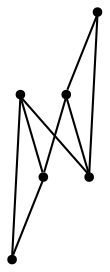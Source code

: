 graph {
  node [shape=point,comment="{\"directed\":false,\"doi\":\"10.1007/978-3-319-73915-1_15\",\"figure\":\"8 (1)\"}"]

  v0 [pos="1533.8965036684717,414.1331473226932"]
  v1 [pos="1510.5615256142898,437.4700649586514"]
  v2 [pos="1463.8862598730482,414.1331473226932"]
  v3 [pos="1487.223399933432,437.47006495865145"]
  v4 [pos="1533.8965036684717,437.47006495865145"]
  v5 [pos="1463.8862598730482,437.4700649586514"]

  v0 -- v1 [id="-1",pos="1533.8965036684717,414.1331473226932 1521.0049376006962,414.13330629178915 1510.5615574084986,424.57649490582696 1510.5615256142898,437.4700649586514"]
  v0 -- v2 [id="-2",pos="1533.8965036684717,414.1331473226932 1533.8944370448964,394.8054620804037 1518.2211638507172,379.12815239458615 1498.8930827609333,379.12815239458615 1479.5650016711495,379.12815239458615 1463.8874044645668,394.8054620804037 1463.8862598730482,414.1331473226932"]
  v5 -- v3 [id="-3",pos="1463.8862598730482,437.4700649586514 1487.223399933432,437.47006495865145 1487.223399933432,437.47006495865145 1487.223399933432,437.47006495865145"]
  v5 -- v2 [id="-7",pos="1463.8862598730482,437.4700649586514 1463.8862598730482,414.1331473226932 1463.8862598730482,414.1331473226932 1463.8862598730482,414.1331473226932"]
  v3 -- v2 [id="-8",pos="1487.223399933432,437.47006495865145 1487.2244809365327,424.57649490582696 1476.7770310856026,414.13330629178915 1463.8862598730482,414.1331473226932"]
  v4 -- v0 [id="-10",pos="1533.8965036684717,437.47006495865145 1533.8965036684717,414.1331473226932 1533.8965036684717,414.1331473226932 1533.8965036684717,414.1331473226932"]
  v3 -- v1 [id="-13",pos="1487.223399933432,437.47006495865145 1510.5615256142898,437.4700649586514 1510.5615256142898,437.4700649586514 1510.5615256142898,437.4700649586514"]
  v1 -- v4 [id="-14",pos="1510.5615256142898,437.4700649586514 1533.8965036684717,437.47006495865145 1533.8965036684717,437.47006495865145 1533.8965036684717,437.47006495865145"]
}